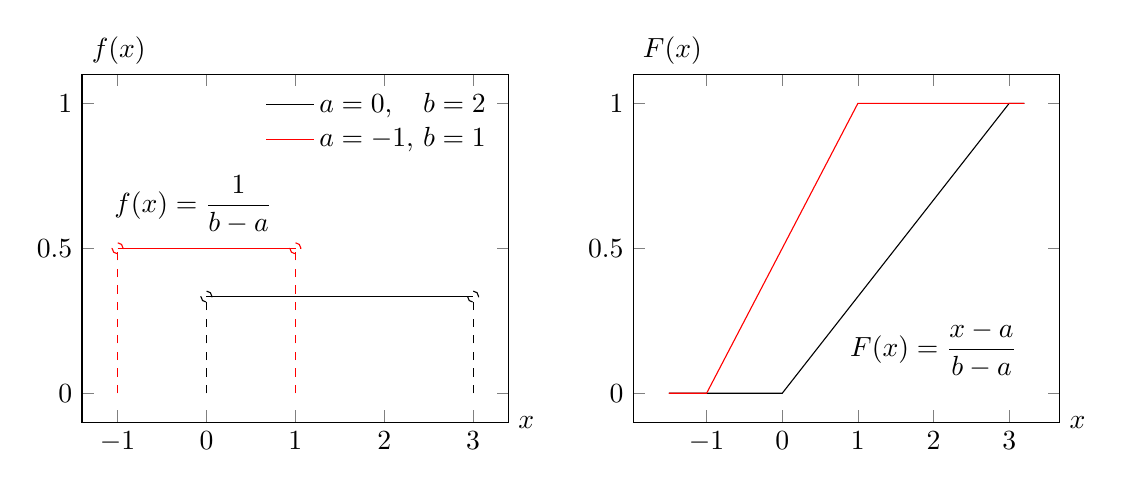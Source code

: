 \begin{tikzpicture}[
  declare function={
    unifpdf(\x,\a,\b) = 1/(\b-\a);
  },
  declare function={
    unifcdf(\x,\a,\b) =
    0+(\x>=\a)*(\x<=\b)*(\x-\a)/(\b-\a)+1*(\x>\b);
  }
]

\begin{axis}[
  width=7cm, height=6cm,
  samples=10,
  ymax=1.1, ymin=-0.1,
  xlabel=$x$, ylabel=$f(x)$,
  xlabel style={at={(1,0)}, anchor=west},
  ylabel style={rotate=-90, at={(0,1)}, anchor=south west},
  legend style={draw=none, fill=none},
  % title={Distribui\c{c}\~{a}o Uniforme Cont\'{i}nua}
]

\addplot[smooth, domain=0:3] {unifpdf(x,0,3)};
\addlegendentry{$a=0$, $\hphantom{-}b=2$};

\addplot[smooth, domain=-1:1, color=red] {unifpdf(x,-1,1)};
\addlegendentry{$a=-1$, $b=1$};

\addplot[ycomb, mark=o, samples at={0,3}, dashed] {unifpdf(x,0,3)};
\addplot[ycomb, mark=o, samples at={-1,1}, dashed, color=red] {unifpdf(x,-1,1)};

\node at (axis cs: -0.15,  0.65)
  {$f(x) = \displaystyle \frac{1}{b-a}$};

\end{axis}

\begin{axis}[xshift=7cm,
  width=7cm, height=6cm,
  samples=10,
  xlabel=$x$, ylabel=$F(x)$,
  xlabel style={at={(1,0)}, anchor=west},
  ylabel style={rotate=-90, at={(0,1)}, anchor=south west},
  legend style={draw=none, fill=none},
  % title={Distribui\c{c}\~{a}o Uniforme Cont\'{i}nua}
]

\addplot [samples at={-1.5,0,3,3.2}] {unifcdf(x,0,3)};
\addplot [samples at={-1.5,-1,1,3.2}, color=red] {unifcdf(x,-1,1)};

\node at (axis cs: 2,  0.15)
  {$F(x) = \displaystyle \frac{x-a}{b-a}$};

\end{axis}

\end{tikzpicture}